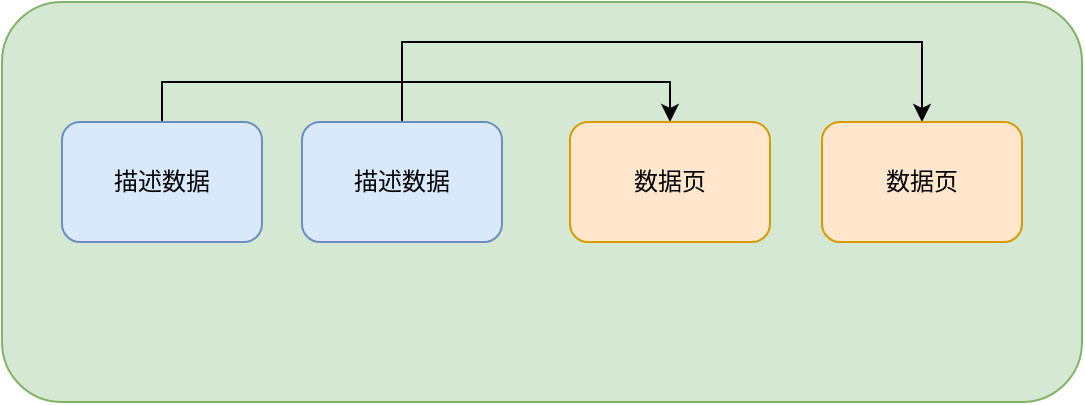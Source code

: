 <mxfile version="14.7.6" type="github">
  <diagram id="88EShVH61Wdn497kkBpx" name="Page-1">
    <mxGraphModel dx="946" dy="539" grid="1" gridSize="10" guides="1" tooltips="1" connect="1" arrows="1" fold="1" page="1" pageScale="1" pageWidth="827" pageHeight="1169" math="0" shadow="0">
      <root>
        <mxCell id="0" />
        <mxCell id="1" parent="0" />
        <mxCell id="bY_2TPdyn6DBfMFVql2d-1" value="" style="rounded=1;whiteSpace=wrap;html=1;fillColor=#d5e8d4;strokeColor=#82b366;" vertex="1" parent="1">
          <mxGeometry x="130" y="130" width="540" height="200" as="geometry" />
        </mxCell>
        <mxCell id="bY_2TPdyn6DBfMFVql2d-8" style="edgeStyle=orthogonalEdgeStyle;rounded=0;orthogonalLoop=1;jettySize=auto;html=1;exitX=0.5;exitY=0;exitDx=0;exitDy=0;entryX=0.5;entryY=0;entryDx=0;entryDy=0;" edge="1" parent="1" source="bY_2TPdyn6DBfMFVql2d-4" target="bY_2TPdyn6DBfMFVql2d-6">
          <mxGeometry relative="1" as="geometry" />
        </mxCell>
        <mxCell id="bY_2TPdyn6DBfMFVql2d-4" value="描述数据" style="rounded=1;whiteSpace=wrap;html=1;fillColor=#dae8fc;strokeColor=#6c8ebf;" vertex="1" parent="1">
          <mxGeometry x="160" y="190" width="100" height="60" as="geometry" />
        </mxCell>
        <mxCell id="bY_2TPdyn6DBfMFVql2d-9" style="edgeStyle=orthogonalEdgeStyle;rounded=0;orthogonalLoop=1;jettySize=auto;html=1;exitX=0.5;exitY=0;exitDx=0;exitDy=0;entryX=0.5;entryY=0;entryDx=0;entryDy=0;" edge="1" parent="1" source="bY_2TPdyn6DBfMFVql2d-5" target="bY_2TPdyn6DBfMFVql2d-7">
          <mxGeometry relative="1" as="geometry">
            <Array as="points">
              <mxPoint x="330" y="150" />
              <mxPoint x="590" y="150" />
            </Array>
          </mxGeometry>
        </mxCell>
        <mxCell id="bY_2TPdyn6DBfMFVql2d-5" value="描述数据" style="rounded=1;whiteSpace=wrap;html=1;fillColor=#dae8fc;strokeColor=#6c8ebf;" vertex="1" parent="1">
          <mxGeometry x="280" y="190" width="100" height="60" as="geometry" />
        </mxCell>
        <mxCell id="bY_2TPdyn6DBfMFVql2d-6" value="数据页" style="rounded=1;whiteSpace=wrap;html=1;fillColor=#ffe6cc;strokeColor=#d79b00;" vertex="1" parent="1">
          <mxGeometry x="414" y="190" width="100" height="60" as="geometry" />
        </mxCell>
        <mxCell id="bY_2TPdyn6DBfMFVql2d-7" value="数据页" style="rounded=1;whiteSpace=wrap;html=1;fillColor=#ffe6cc;strokeColor=#d79b00;" vertex="1" parent="1">
          <mxGeometry x="540" y="190" width="100" height="60" as="geometry" />
        </mxCell>
      </root>
    </mxGraphModel>
  </diagram>
</mxfile>

